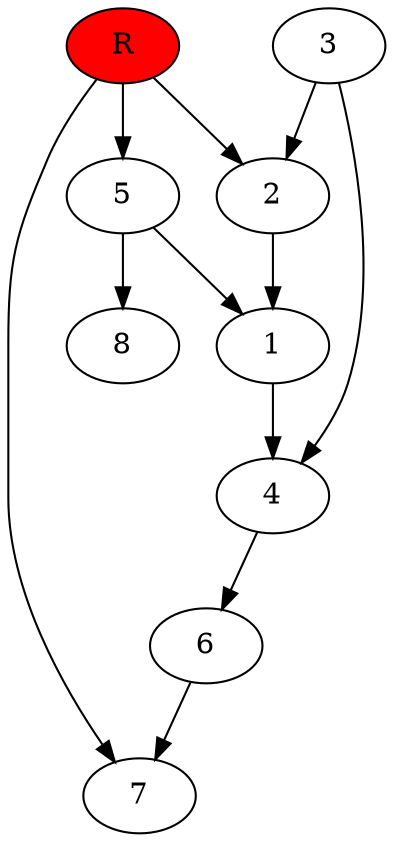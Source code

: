 digraph prb13417 {
	1
	2
	3
	4
	5
	6
	7
	8
	R [fillcolor="#ff0000" style=filled]
	1 -> 4
	2 -> 1
	3 -> 2
	3 -> 4
	4 -> 6
	5 -> 1
	5 -> 8
	6 -> 7
	R -> 2
	R -> 5
	R -> 7
}
